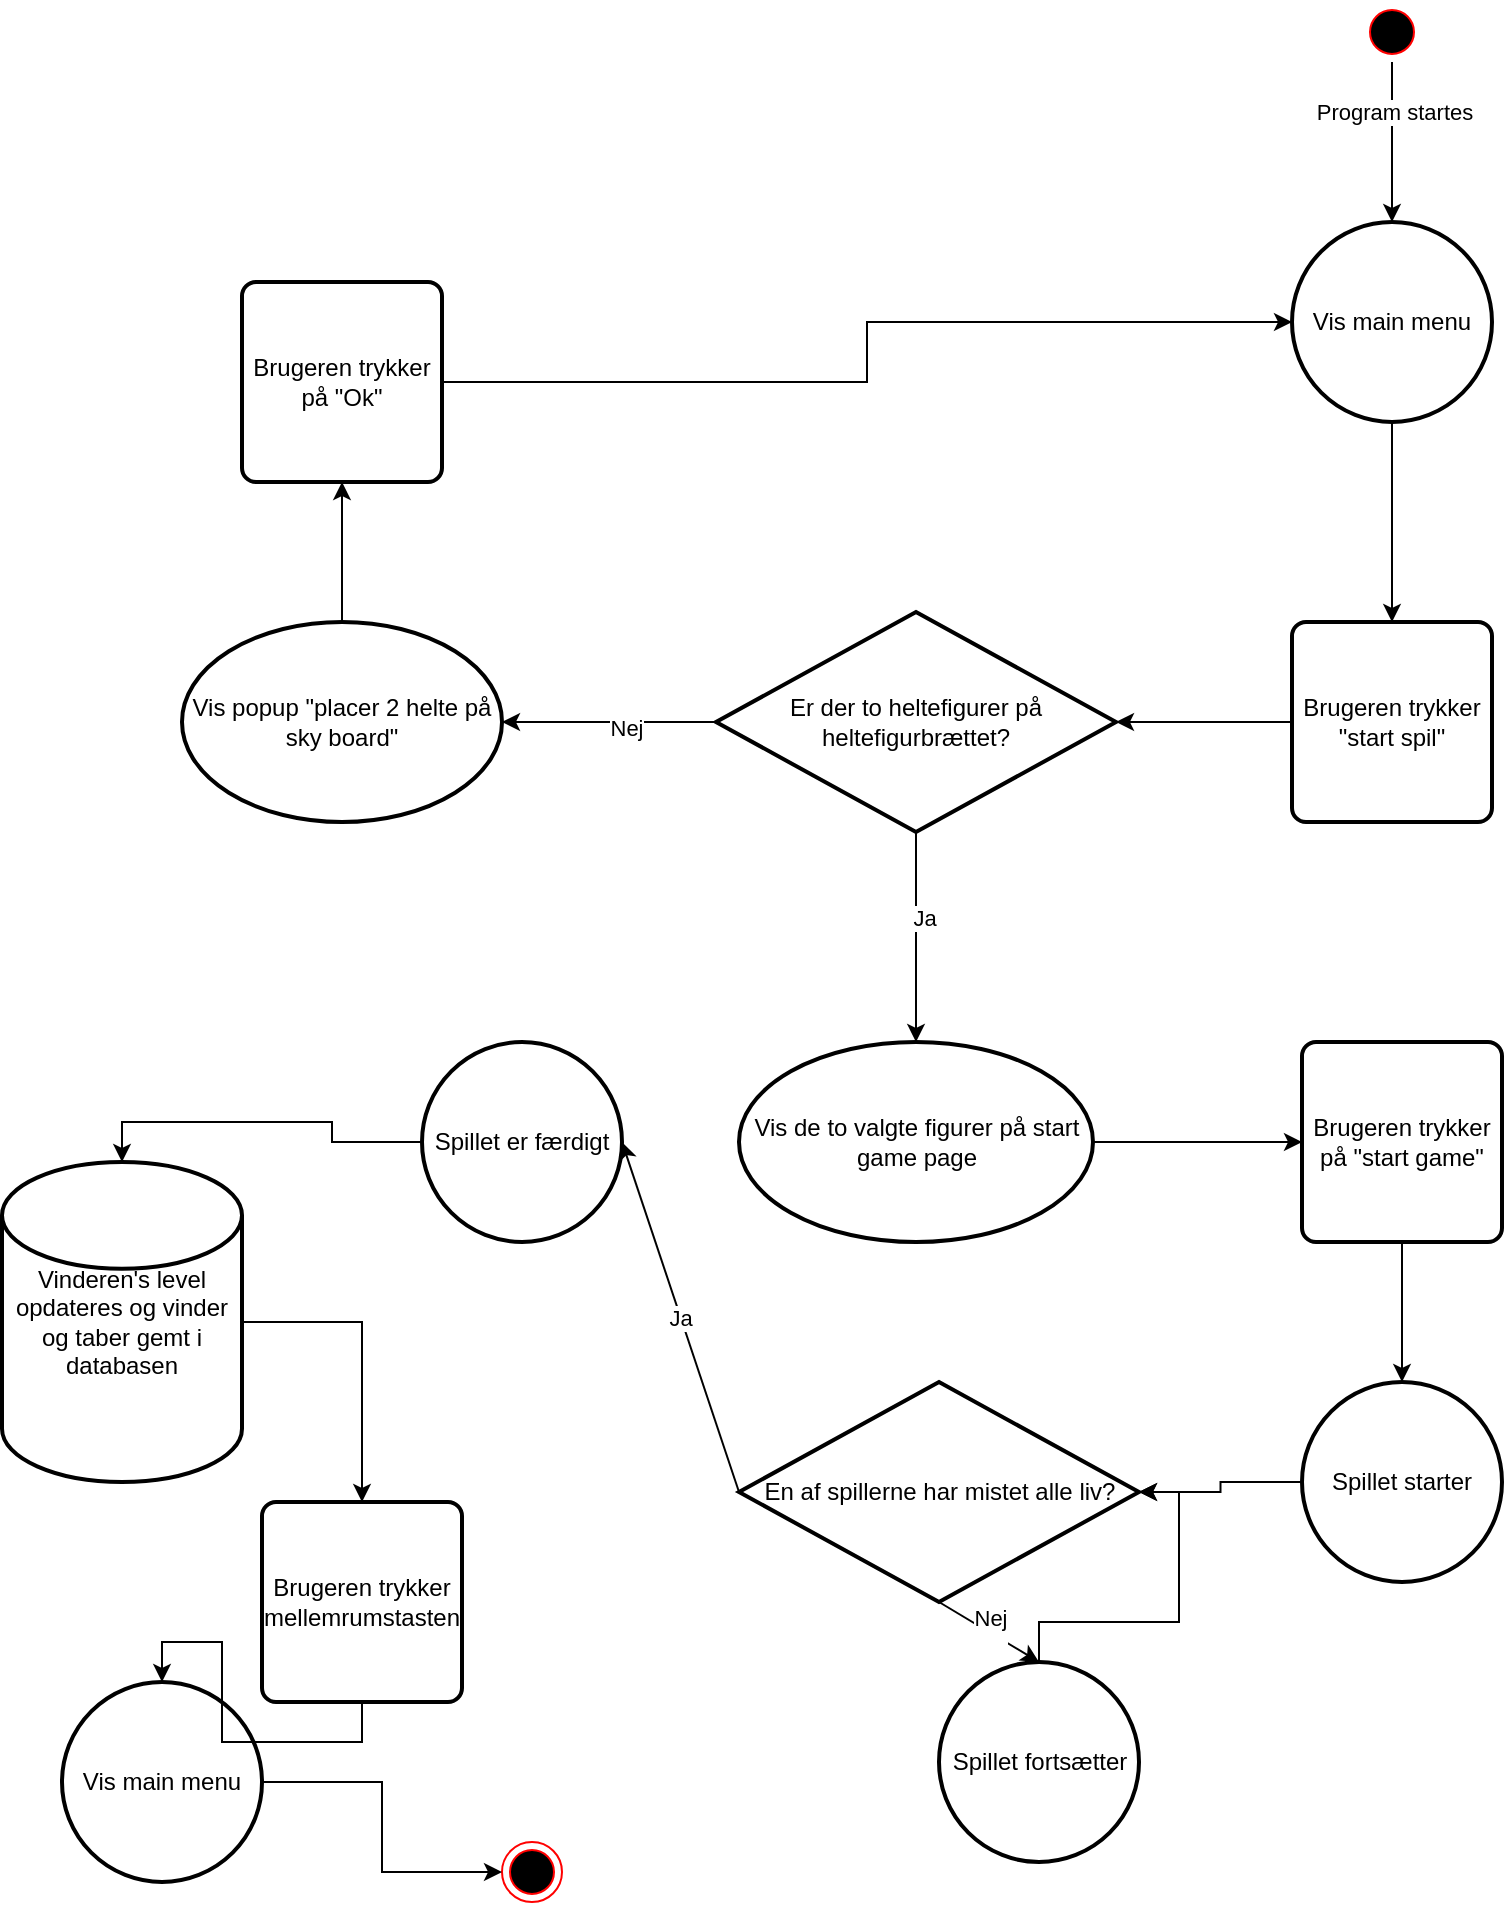 <mxfile version="24.5.1" type="github">
  <diagram name="Page-1" id="BtItzEPH063xqVdxwPTu">
    <mxGraphModel dx="2524" dy="784" grid="1" gridSize="10" guides="1" tooltips="1" connect="1" arrows="1" fold="1" page="1" pageScale="1" pageWidth="850" pageHeight="1100" math="0" shadow="0">
      <root>
        <mxCell id="0" />
        <mxCell id="1" parent="0" />
        <mxCell id="-msGP0IZfZISYmlCh4KK-1" value="" style="ellipse;html=1;shape=endState;fillColor=#000000;strokeColor=#ff0000;" parent="1" vertex="1">
          <mxGeometry x="120" y="1010" width="30" height="30" as="geometry" />
        </mxCell>
        <mxCell id="-msGP0IZfZISYmlCh4KK-2" style="edgeStyle=orthogonalEdgeStyle;rounded=0;orthogonalLoop=1;jettySize=auto;html=1;" parent="1" source="-msGP0IZfZISYmlCh4KK-4" target="-msGP0IZfZISYmlCh4KK-6" edge="1">
          <mxGeometry relative="1" as="geometry" />
        </mxCell>
        <mxCell id="-msGP0IZfZISYmlCh4KK-3" value="&lt;div&gt;Program startes&lt;/div&gt;" style="edgeLabel;html=1;align=center;verticalAlign=middle;resizable=0;points=[];" parent="-msGP0IZfZISYmlCh4KK-2" vertex="1" connectable="0">
          <mxGeometry x="-0.375" y="1" relative="1" as="geometry">
            <mxPoint as="offset" />
          </mxGeometry>
        </mxCell>
        <mxCell id="-msGP0IZfZISYmlCh4KK-4" value="" style="ellipse;html=1;shape=startState;fillColor=#000000;strokeColor=#ff0000;" parent="1" vertex="1">
          <mxGeometry x="550" y="90" width="30" height="30" as="geometry" />
        </mxCell>
        <mxCell id="-msGP0IZfZISYmlCh4KK-5" style="edgeStyle=orthogonalEdgeStyle;rounded=0;orthogonalLoop=1;jettySize=auto;html=1;" parent="1" source="-msGP0IZfZISYmlCh4KK-6" target="-msGP0IZfZISYmlCh4KK-13" edge="1">
          <mxGeometry relative="1" as="geometry">
            <mxPoint x="540" y="350" as="targetPoint" />
          </mxGeometry>
        </mxCell>
        <mxCell id="-msGP0IZfZISYmlCh4KK-6" value="Vis main menu" style="strokeWidth=2;html=1;shape=mxgraph.flowchart.start_2;whiteSpace=wrap;" parent="1" vertex="1">
          <mxGeometry x="515" y="200" width="100" height="100" as="geometry" />
        </mxCell>
        <mxCell id="-msGP0IZfZISYmlCh4KK-7" style="edgeStyle=orthogonalEdgeStyle;rounded=0;orthogonalLoop=1;jettySize=auto;html=1;" parent="1" source="-msGP0IZfZISYmlCh4KK-13" target="-msGP0IZfZISYmlCh4KK-18" edge="1">
          <mxGeometry relative="1" as="geometry">
            <mxPoint x="540" y="410" as="sourcePoint" />
            <mxPoint x="480" y="540" as="targetPoint" />
          </mxGeometry>
        </mxCell>
        <mxCell id="-msGP0IZfZISYmlCh4KK-11" style="edgeStyle=orthogonalEdgeStyle;rounded=0;orthogonalLoop=1;jettySize=auto;html=1;" parent="1" source="-msGP0IZfZISYmlCh4KK-12" target="-msGP0IZfZISYmlCh4KK-24" edge="1">
          <mxGeometry relative="1" as="geometry" />
        </mxCell>
        <mxCell id="-msGP0IZfZISYmlCh4KK-12" value="Vis de to valgte figurer på start game page" style="strokeWidth=2;html=1;shape=mxgraph.flowchart.start_2;whiteSpace=wrap;" parent="1" vertex="1">
          <mxGeometry x="238.5" y="610" width="177" height="100" as="geometry" />
        </mxCell>
        <mxCell id="-msGP0IZfZISYmlCh4KK-13" value="Brugeren trykker &quot;start spil&quot;" style="rounded=1;whiteSpace=wrap;html=1;absoluteArcSize=1;arcSize=14;strokeWidth=2;" parent="1" vertex="1">
          <mxGeometry x="515" y="400" width="100" height="100" as="geometry" />
        </mxCell>
        <mxCell id="-msGP0IZfZISYmlCh4KK-14" style="edgeStyle=orthogonalEdgeStyle;rounded=0;orthogonalLoop=1;jettySize=auto;html=1;" parent="1" source="-msGP0IZfZISYmlCh4KK-18" target="-msGP0IZfZISYmlCh4KK-20" edge="1">
          <mxGeometry relative="1" as="geometry" />
        </mxCell>
        <mxCell id="-msGP0IZfZISYmlCh4KK-15" value="Nej" style="edgeLabel;html=1;align=center;verticalAlign=middle;resizable=0;points=[];" parent="-msGP0IZfZISYmlCh4KK-14" vertex="1" connectable="0">
          <mxGeometry x="-0.15" y="3" relative="1" as="geometry">
            <mxPoint as="offset" />
          </mxGeometry>
        </mxCell>
        <mxCell id="-msGP0IZfZISYmlCh4KK-16" style="edgeStyle=orthogonalEdgeStyle;rounded=0;orthogonalLoop=1;jettySize=auto;html=1;" parent="1" source="-msGP0IZfZISYmlCh4KK-18" target="-msGP0IZfZISYmlCh4KK-12" edge="1">
          <mxGeometry relative="1" as="geometry" />
        </mxCell>
        <mxCell id="-msGP0IZfZISYmlCh4KK-17" value="Ja" style="edgeLabel;html=1;align=center;verticalAlign=middle;resizable=0;points=[];" parent="-msGP0IZfZISYmlCh4KK-16" vertex="1" connectable="0">
          <mxGeometry x="-0.185" y="4" relative="1" as="geometry">
            <mxPoint as="offset" />
          </mxGeometry>
        </mxCell>
        <mxCell id="-msGP0IZfZISYmlCh4KK-18" value="Er der to heltefigurer på heltefigurbrættet?" style="strokeWidth=2;html=1;shape=mxgraph.flowchart.decision;whiteSpace=wrap;" parent="1" vertex="1">
          <mxGeometry x="227" y="395" width="200" height="110" as="geometry" />
        </mxCell>
        <mxCell id="-msGP0IZfZISYmlCh4KK-19" style="edgeStyle=orthogonalEdgeStyle;rounded=0;orthogonalLoop=1;jettySize=auto;html=1;" parent="1" source="-msGP0IZfZISYmlCh4KK-20" edge="1">
          <mxGeometry relative="1" as="geometry">
            <mxPoint x="40" y="330" as="targetPoint" />
          </mxGeometry>
        </mxCell>
        <mxCell id="-msGP0IZfZISYmlCh4KK-20" value="Vis popup &quot;placer 2 helte på sky board&quot;" style="strokeWidth=2;html=1;shape=mxgraph.flowchart.start_2;whiteSpace=wrap;" parent="1" vertex="1">
          <mxGeometry x="-40" y="400" width="160" height="100" as="geometry" />
        </mxCell>
        <mxCell id="-msGP0IZfZISYmlCh4KK-21" style="edgeStyle=orthogonalEdgeStyle;rounded=0;orthogonalLoop=1;jettySize=auto;html=1;entryX=0;entryY=0.5;entryDx=0;entryDy=0;entryPerimeter=0;exitX=1;exitY=0.5;exitDx=0;exitDy=0;" parent="1" source="-msGP0IZfZISYmlCh4KK-28" target="-msGP0IZfZISYmlCh4KK-6" edge="1">
          <mxGeometry relative="1" as="geometry">
            <mxPoint x="130" y="280" as="sourcePoint" />
          </mxGeometry>
        </mxCell>
        <mxCell id="-msGP0IZfZISYmlCh4KK-23" style="edgeStyle=orthogonalEdgeStyle;rounded=0;orthogonalLoop=1;jettySize=auto;html=1;" parent="1" source="-msGP0IZfZISYmlCh4KK-24" target="-msGP0IZfZISYmlCh4KK-26" edge="1">
          <mxGeometry relative="1" as="geometry">
            <mxPoint x="570" y="750" as="targetPoint" />
          </mxGeometry>
        </mxCell>
        <mxCell id="-msGP0IZfZISYmlCh4KK-24" value="Brugeren trykker på &quot;start game&quot;" style="rounded=1;whiteSpace=wrap;html=1;absoluteArcSize=1;arcSize=14;strokeWidth=2;" parent="1" vertex="1">
          <mxGeometry x="520" y="610" width="100" height="100" as="geometry" />
        </mxCell>
        <mxCell id="-msGP0IZfZISYmlCh4KK-26" value="Spillet starter" style="strokeWidth=2;html=1;shape=mxgraph.flowchart.start_2;whiteSpace=wrap;" parent="1" vertex="1">
          <mxGeometry x="520" y="780" width="100" height="100" as="geometry" />
        </mxCell>
        <mxCell id="-msGP0IZfZISYmlCh4KK-28" value="Brugeren trykker på &quot;Ok&quot;" style="rounded=1;whiteSpace=wrap;html=1;absoluteArcSize=1;arcSize=14;strokeWidth=2;" parent="1" vertex="1">
          <mxGeometry x="-10" y="230" width="100" height="100" as="geometry" />
        </mxCell>
        <mxCell id="-msGP0IZfZISYmlCh4KK-33" value="Brugeren trykker mellemrumstasten " style="rounded=1;whiteSpace=wrap;html=1;absoluteArcSize=1;arcSize=14;strokeWidth=2;" parent="1" vertex="1">
          <mxGeometry y="840" width="100" height="100" as="geometry" />
        </mxCell>
        <mxCell id="-msGP0IZfZISYmlCh4KK-37" value="En af spillerne har mistet alle liv?" style="strokeWidth=2;html=1;shape=mxgraph.flowchart.decision;whiteSpace=wrap;" parent="1" vertex="1">
          <mxGeometry x="238.5" y="780" width="200" height="110" as="geometry" />
        </mxCell>
        <mxCell id="-msGP0IZfZISYmlCh4KK-38" style="edgeStyle=orthogonalEdgeStyle;rounded=0;orthogonalLoop=1;jettySize=auto;html=1;entryX=1;entryY=0.5;entryDx=0;entryDy=0;entryPerimeter=0;" parent="1" source="-msGP0IZfZISYmlCh4KK-26" target="-msGP0IZfZISYmlCh4KK-37" edge="1">
          <mxGeometry relative="1" as="geometry" />
        </mxCell>
        <mxCell id="-msGP0IZfZISYmlCh4KK-44" value="" style="endArrow=classic;html=1;rounded=0;entryX=1;entryY=0.5;entryDx=0;entryDy=0;exitX=0;exitY=0.5;exitDx=0;exitDy=0;exitPerimeter=0;entryPerimeter=0;" parent="1" source="-msGP0IZfZISYmlCh4KK-37" target="-msGP0IZfZISYmlCh4KK-53" edge="1">
          <mxGeometry relative="1" as="geometry">
            <mxPoint x="310" y="790" as="sourcePoint" />
            <mxPoint x="130" y="760" as="targetPoint" />
          </mxGeometry>
        </mxCell>
        <mxCell id="-msGP0IZfZISYmlCh4KK-45" value="&lt;div&gt;Ja&lt;/div&gt;" style="edgeLabel;resizable=0;html=1;;align=center;verticalAlign=middle;" parent="-msGP0IZfZISYmlCh4KK-44" connectable="0" vertex="1">
          <mxGeometry relative="1" as="geometry" />
        </mxCell>
        <mxCell id="-msGP0IZfZISYmlCh4KK-52" style="edgeStyle=orthogonalEdgeStyle;rounded=0;orthogonalLoop=1;jettySize=auto;html=1;entryX=1;entryY=0.5;entryDx=0;entryDy=0;entryPerimeter=0;" parent="1" source="-msGP0IZfZISYmlCh4KK-46" target="-msGP0IZfZISYmlCh4KK-37" edge="1">
          <mxGeometry relative="1" as="geometry">
            <mxPoint x="490" y="870" as="targetPoint" />
          </mxGeometry>
        </mxCell>
        <mxCell id="-msGP0IZfZISYmlCh4KK-46" value="Spillet fortsætter" style="strokeWidth=2;html=1;shape=mxgraph.flowchart.start_2;whiteSpace=wrap;" parent="1" vertex="1">
          <mxGeometry x="338.5" y="920" width="100" height="100" as="geometry" />
        </mxCell>
        <mxCell id="-msGP0IZfZISYmlCh4KK-47" value="" style="endArrow=classic;html=1;rounded=0;entryX=0.5;entryY=0;entryDx=0;entryDy=0;exitX=0.5;exitY=1;exitDx=0;exitDy=0;exitPerimeter=0;entryPerimeter=0;" parent="1" source="-msGP0IZfZISYmlCh4KK-37" target="-msGP0IZfZISYmlCh4KK-46" edge="1">
          <mxGeometry relative="1" as="geometry">
            <mxPoint x="269" y="930" as="sourcePoint" />
            <mxPoint x="180" y="930" as="targetPoint" />
          </mxGeometry>
        </mxCell>
        <mxCell id="-msGP0IZfZISYmlCh4KK-48" value="&lt;div&gt;Nej&lt;/div&gt;&lt;div&gt;&lt;br&gt;&lt;/div&gt;" style="edgeLabel;resizable=0;html=1;;align=center;verticalAlign=middle;" parent="-msGP0IZfZISYmlCh4KK-47" connectable="0" vertex="1">
          <mxGeometry relative="1" as="geometry" />
        </mxCell>
        <mxCell id="-msGP0IZfZISYmlCh4KK-54" style="edgeStyle=orthogonalEdgeStyle;rounded=0;orthogonalLoop=1;jettySize=auto;html=1;entryX=0.5;entryY=0;entryDx=0;entryDy=0;entryPerimeter=0;" parent="1" source="-msGP0IZfZISYmlCh4KK-53" target="JOC8XUKNjsEAApyEq1Xz-1" edge="1">
          <mxGeometry relative="1" as="geometry" />
        </mxCell>
        <mxCell id="-msGP0IZfZISYmlCh4KK-53" value="&lt;div&gt;Spillet er færdigt&lt;/div&gt;" style="strokeWidth=2;html=1;shape=mxgraph.flowchart.start_2;whiteSpace=wrap;" parent="1" vertex="1">
          <mxGeometry x="80" y="610" width="100" height="100" as="geometry" />
        </mxCell>
        <mxCell id="-msGP0IZfZISYmlCh4KK-57" style="edgeStyle=orthogonalEdgeStyle;rounded=0;orthogonalLoop=1;jettySize=auto;html=1;entryX=0;entryY=0.5;entryDx=0;entryDy=0;" parent="1" source="-msGP0IZfZISYmlCh4KK-55" target="-msGP0IZfZISYmlCh4KK-1" edge="1">
          <mxGeometry relative="1" as="geometry" />
        </mxCell>
        <mxCell id="-msGP0IZfZISYmlCh4KK-55" value="Vis main menu" style="strokeWidth=2;html=1;shape=mxgraph.flowchart.start_2;whiteSpace=wrap;" parent="1" vertex="1">
          <mxGeometry x="-100" y="930" width="100" height="100" as="geometry" />
        </mxCell>
        <mxCell id="-msGP0IZfZISYmlCh4KK-56" style="edgeStyle=orthogonalEdgeStyle;rounded=0;orthogonalLoop=1;jettySize=auto;html=1;entryX=0.5;entryY=0;entryDx=0;entryDy=0;entryPerimeter=0;" parent="1" source="-msGP0IZfZISYmlCh4KK-33" target="-msGP0IZfZISYmlCh4KK-55" edge="1">
          <mxGeometry relative="1" as="geometry" />
        </mxCell>
        <mxCell id="JOC8XUKNjsEAApyEq1Xz-2" style="edgeStyle=orthogonalEdgeStyle;rounded=0;orthogonalLoop=1;jettySize=auto;html=1;" edge="1" parent="1" source="JOC8XUKNjsEAApyEq1Xz-1" target="-msGP0IZfZISYmlCh4KK-33">
          <mxGeometry relative="1" as="geometry" />
        </mxCell>
        <mxCell id="JOC8XUKNjsEAApyEq1Xz-1" value="Vinderen&#39;s level opdateres og vinder og taber gemt i databasen" style="strokeWidth=2;html=1;shape=mxgraph.flowchart.database;whiteSpace=wrap;" vertex="1" parent="1">
          <mxGeometry x="-130" y="670" width="120" height="160" as="geometry" />
        </mxCell>
      </root>
    </mxGraphModel>
  </diagram>
</mxfile>
